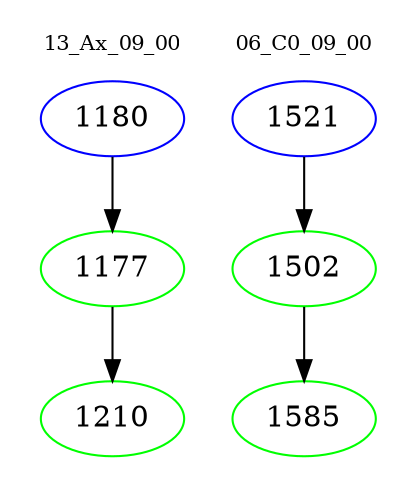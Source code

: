digraph{
subgraph cluster_0 {
color = white
label = "13_Ax_09_00";
fontsize=10;
T0_1180 [label="1180", color="blue"]
T0_1180 -> T0_1177 [color="black"]
T0_1177 [label="1177", color="green"]
T0_1177 -> T0_1210 [color="black"]
T0_1210 [label="1210", color="green"]
}
subgraph cluster_1 {
color = white
label = "06_C0_09_00";
fontsize=10;
T1_1521 [label="1521", color="blue"]
T1_1521 -> T1_1502 [color="black"]
T1_1502 [label="1502", color="green"]
T1_1502 -> T1_1585 [color="black"]
T1_1585 [label="1585", color="green"]
}
}

